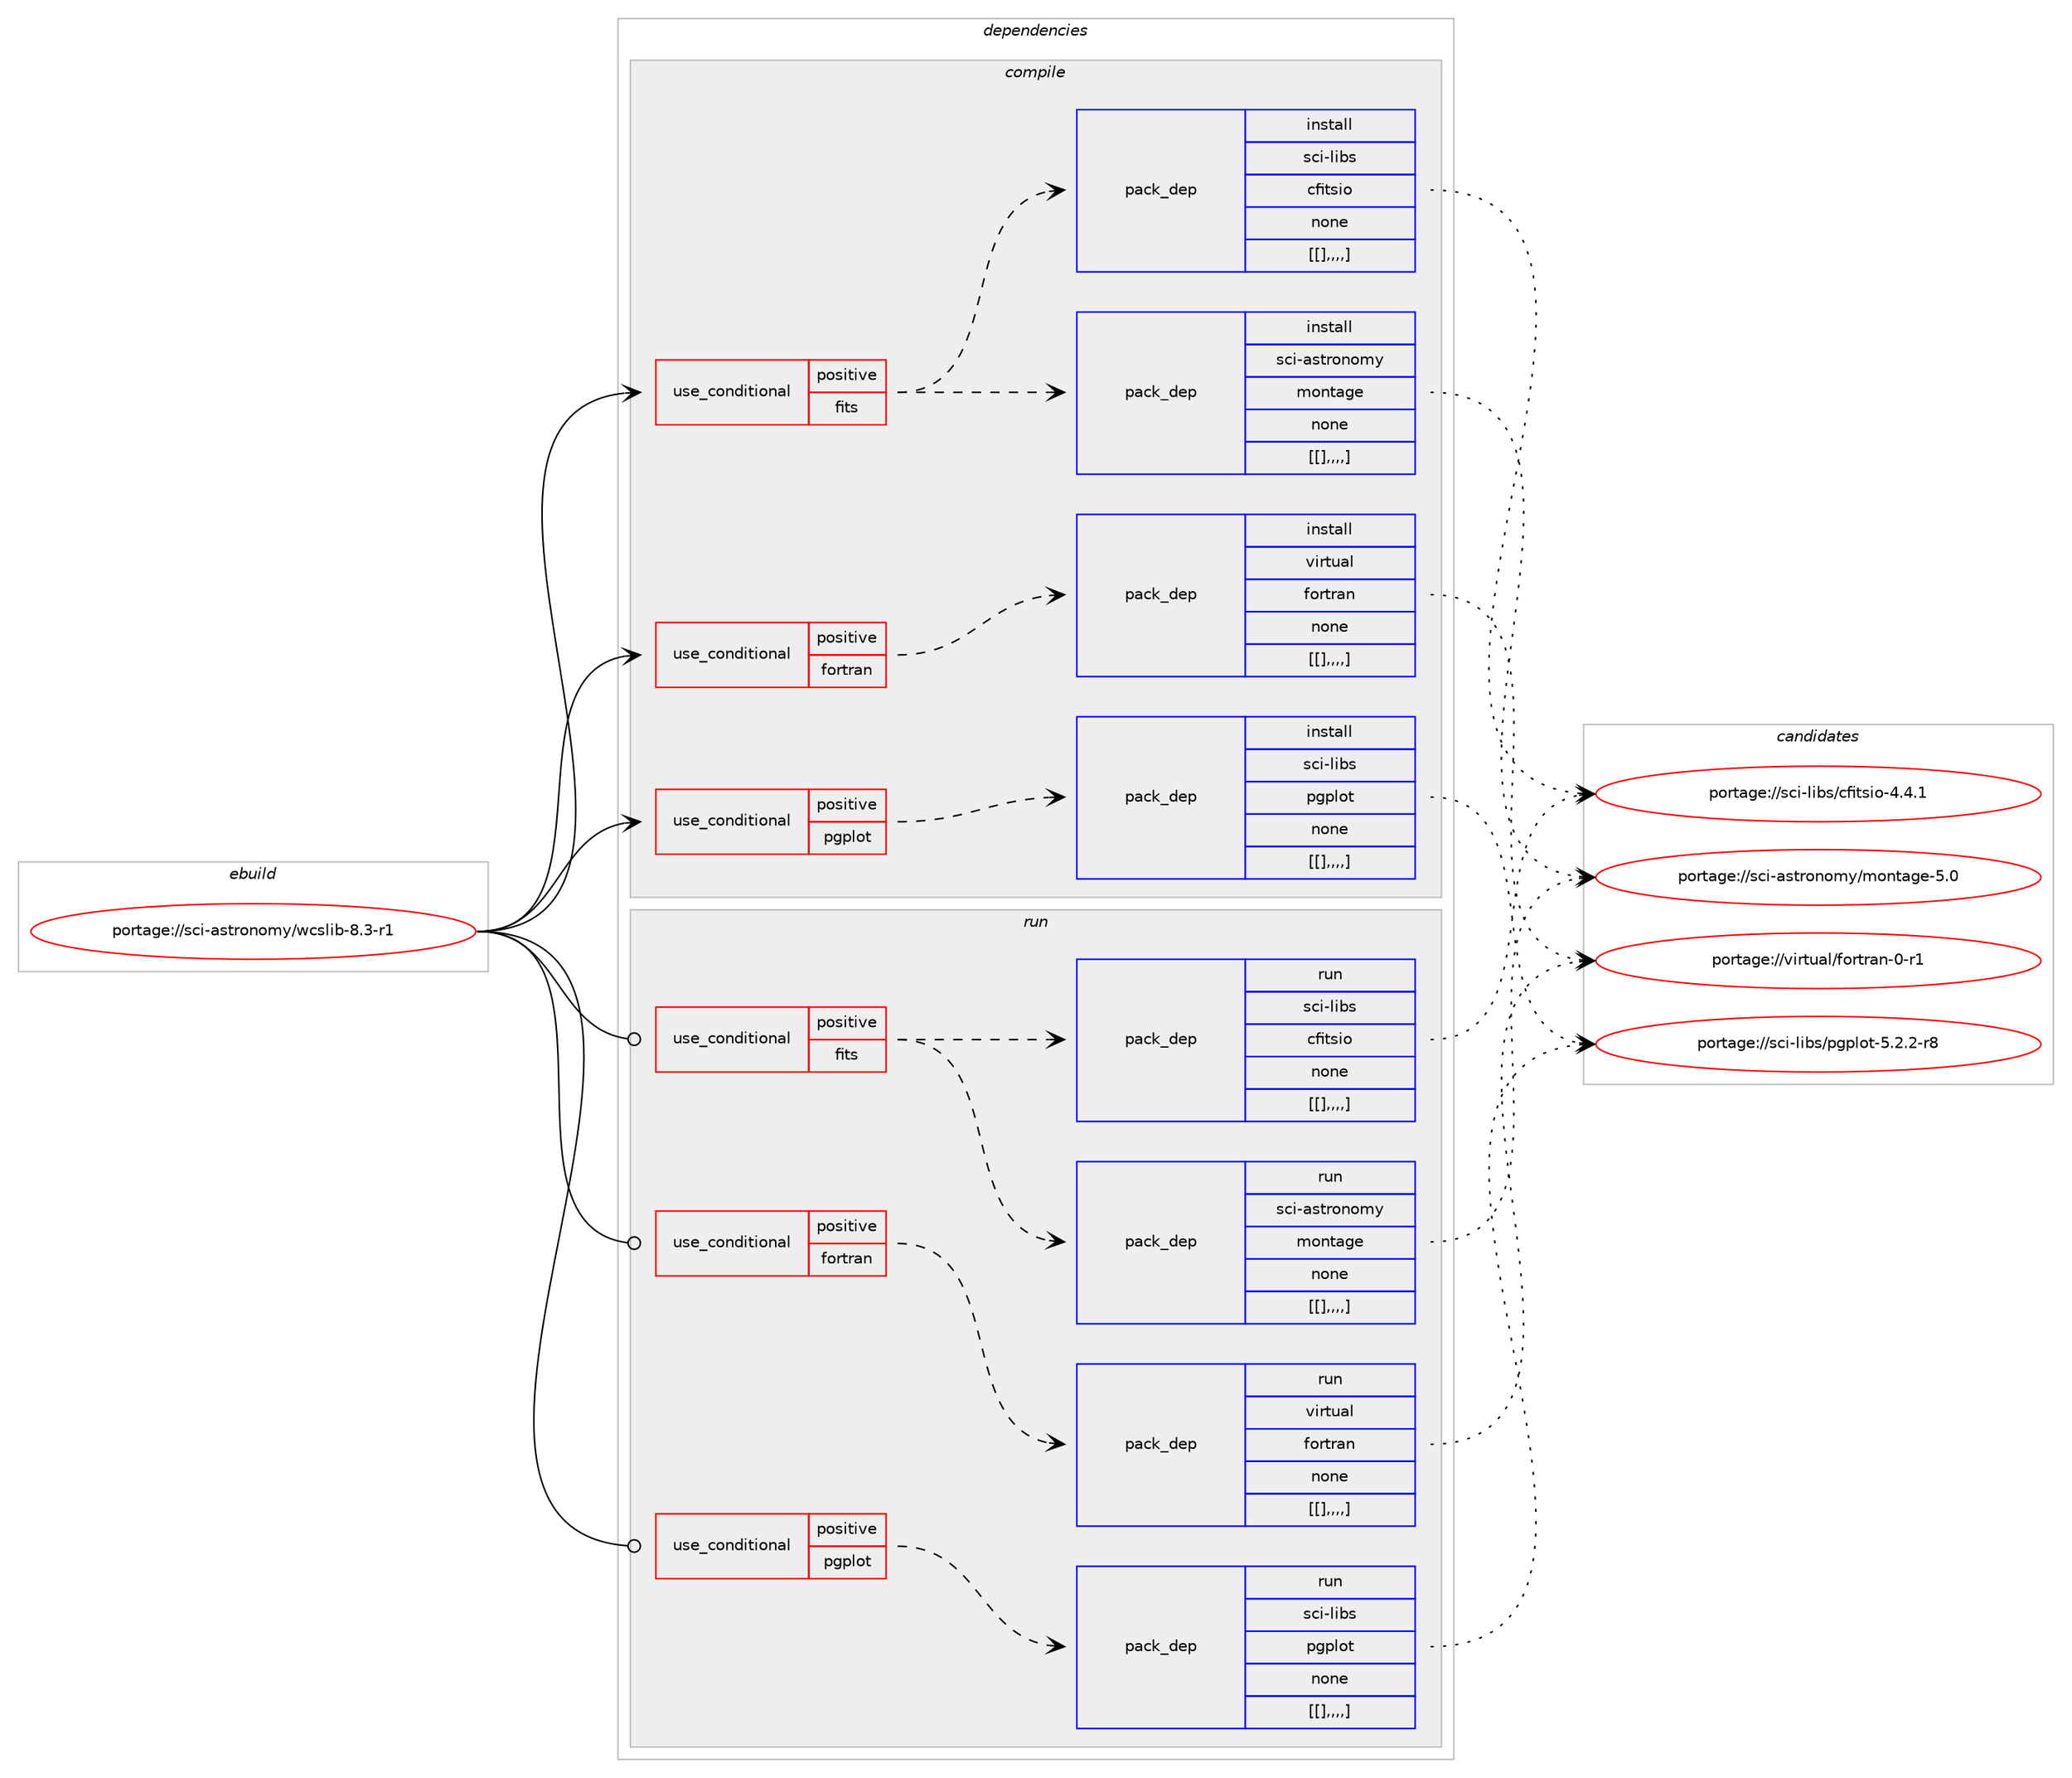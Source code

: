 digraph prolog {

# *************
# Graph options
# *************

newrank=true;
concentrate=true;
compound=true;
graph [rankdir=LR,fontname=Helvetica,fontsize=10,ranksep=1.5];#, ranksep=2.5, nodesep=0.2];
edge  [arrowhead=vee];
node  [fontname=Helvetica,fontsize=10];

# **********
# The ebuild
# **********

subgraph cluster_leftcol {
color=gray;
label=<<i>ebuild</i>>;
id [label="portage://sci-astronomy/wcslib-8.3-r1", color=red, width=4, href="../sci-astronomy/wcslib-8.3-r1.svg"];
}

# ****************
# The dependencies
# ****************

subgraph cluster_midcol {
color=gray;
label=<<i>dependencies</i>>;
subgraph cluster_compile {
fillcolor="#eeeeee";
style=filled;
label=<<i>compile</i>>;
subgraph cond110178 {
dependency415163 [label=<<TABLE BORDER="0" CELLBORDER="1" CELLSPACING="0" CELLPADDING="4"><TR><TD ROWSPAN="3" CELLPADDING="10">use_conditional</TD></TR><TR><TD>positive</TD></TR><TR><TD>fits</TD></TR></TABLE>>, shape=none, color=red];
subgraph pack301883 {
dependency415165 [label=<<TABLE BORDER="0" CELLBORDER="1" CELLSPACING="0" CELLPADDING="4" WIDTH="220"><TR><TD ROWSPAN="6" CELLPADDING="30">pack_dep</TD></TR><TR><TD WIDTH="110">install</TD></TR><TR><TD>sci-astronomy</TD></TR><TR><TD>montage</TD></TR><TR><TD>none</TD></TR><TR><TD>[[],,,,]</TD></TR></TABLE>>, shape=none, color=blue];
}
dependency415163:e -> dependency415165:w [weight=20,style="dashed",arrowhead="vee"];
subgraph pack301885 {
dependency415167 [label=<<TABLE BORDER="0" CELLBORDER="1" CELLSPACING="0" CELLPADDING="4" WIDTH="220"><TR><TD ROWSPAN="6" CELLPADDING="30">pack_dep</TD></TR><TR><TD WIDTH="110">install</TD></TR><TR><TD>sci-libs</TD></TR><TR><TD>cfitsio</TD></TR><TR><TD>none</TD></TR><TR><TD>[[],,,,]</TD></TR></TABLE>>, shape=none, color=blue];
}
dependency415163:e -> dependency415167:w [weight=20,style="dashed",arrowhead="vee"];
}
id:e -> dependency415163:w [weight=20,style="solid",arrowhead="vee"];
subgraph cond110181 {
dependency415170 [label=<<TABLE BORDER="0" CELLBORDER="1" CELLSPACING="0" CELLPADDING="4"><TR><TD ROWSPAN="3" CELLPADDING="10">use_conditional</TD></TR><TR><TD>positive</TD></TR><TR><TD>fortran</TD></TR></TABLE>>, shape=none, color=red];
subgraph pack301887 {
dependency415171 [label=<<TABLE BORDER="0" CELLBORDER="1" CELLSPACING="0" CELLPADDING="4" WIDTH="220"><TR><TD ROWSPAN="6" CELLPADDING="30">pack_dep</TD></TR><TR><TD WIDTH="110">install</TD></TR><TR><TD>virtual</TD></TR><TR><TD>fortran</TD></TR><TR><TD>none</TD></TR><TR><TD>[[],,,,]</TD></TR></TABLE>>, shape=none, color=blue];
}
dependency415170:e -> dependency415171:w [weight=20,style="dashed",arrowhead="vee"];
}
id:e -> dependency415170:w [weight=20,style="solid",arrowhead="vee"];
subgraph cond110183 {
dependency415173 [label=<<TABLE BORDER="0" CELLBORDER="1" CELLSPACING="0" CELLPADDING="4"><TR><TD ROWSPAN="3" CELLPADDING="10">use_conditional</TD></TR><TR><TD>positive</TD></TR><TR><TD>pgplot</TD></TR></TABLE>>, shape=none, color=red];
subgraph pack301889 {
dependency415175 [label=<<TABLE BORDER="0" CELLBORDER="1" CELLSPACING="0" CELLPADDING="4" WIDTH="220"><TR><TD ROWSPAN="6" CELLPADDING="30">pack_dep</TD></TR><TR><TD WIDTH="110">install</TD></TR><TR><TD>sci-libs</TD></TR><TR><TD>pgplot</TD></TR><TR><TD>none</TD></TR><TR><TD>[[],,,,]</TD></TR></TABLE>>, shape=none, color=blue];
}
dependency415173:e -> dependency415175:w [weight=20,style="dashed",arrowhead="vee"];
}
id:e -> dependency415173:w [weight=20,style="solid",arrowhead="vee"];
}
subgraph cluster_compileandrun {
fillcolor="#eeeeee";
style=filled;
label=<<i>compile and run</i>>;
}
subgraph cluster_run {
fillcolor="#eeeeee";
style=filled;
label=<<i>run</i>>;
subgraph cond110185 {
dependency415177 [label=<<TABLE BORDER="0" CELLBORDER="1" CELLSPACING="0" CELLPADDING="4"><TR><TD ROWSPAN="3" CELLPADDING="10">use_conditional</TD></TR><TR><TD>positive</TD></TR><TR><TD>fits</TD></TR></TABLE>>, shape=none, color=red];
subgraph pack301891 {
dependency415179 [label=<<TABLE BORDER="0" CELLBORDER="1" CELLSPACING="0" CELLPADDING="4" WIDTH="220"><TR><TD ROWSPAN="6" CELLPADDING="30">pack_dep</TD></TR><TR><TD WIDTH="110">run</TD></TR><TR><TD>sci-astronomy</TD></TR><TR><TD>montage</TD></TR><TR><TD>none</TD></TR><TR><TD>[[],,,,]</TD></TR></TABLE>>, shape=none, color=blue];
}
dependency415177:e -> dependency415179:w [weight=20,style="dashed",arrowhead="vee"];
subgraph pack301893 {
dependency415182 [label=<<TABLE BORDER="0" CELLBORDER="1" CELLSPACING="0" CELLPADDING="4" WIDTH="220"><TR><TD ROWSPAN="6" CELLPADDING="30">pack_dep</TD></TR><TR><TD WIDTH="110">run</TD></TR><TR><TD>sci-libs</TD></TR><TR><TD>cfitsio</TD></TR><TR><TD>none</TD></TR><TR><TD>[[],,,,]</TD></TR></TABLE>>, shape=none, color=blue];
}
dependency415177:e -> dependency415182:w [weight=20,style="dashed",arrowhead="vee"];
}
id:e -> dependency415177:w [weight=20,style="solid",arrowhead="odot"];
subgraph cond110188 {
dependency415186 [label=<<TABLE BORDER="0" CELLBORDER="1" CELLSPACING="0" CELLPADDING="4"><TR><TD ROWSPAN="3" CELLPADDING="10">use_conditional</TD></TR><TR><TD>positive</TD></TR><TR><TD>fortran</TD></TR></TABLE>>, shape=none, color=red];
subgraph pack301897 {
dependency415188 [label=<<TABLE BORDER="0" CELLBORDER="1" CELLSPACING="0" CELLPADDING="4" WIDTH="220"><TR><TD ROWSPAN="6" CELLPADDING="30">pack_dep</TD></TR><TR><TD WIDTH="110">run</TD></TR><TR><TD>virtual</TD></TR><TR><TD>fortran</TD></TR><TR><TD>none</TD></TR><TR><TD>[[],,,,]</TD></TR></TABLE>>, shape=none, color=blue];
}
dependency415186:e -> dependency415188:w [weight=20,style="dashed",arrowhead="vee"];
}
id:e -> dependency415186:w [weight=20,style="solid",arrowhead="odot"];
subgraph cond110191 {
dependency415194 [label=<<TABLE BORDER="0" CELLBORDER="1" CELLSPACING="0" CELLPADDING="4"><TR><TD ROWSPAN="3" CELLPADDING="10">use_conditional</TD></TR><TR><TD>positive</TD></TR><TR><TD>pgplot</TD></TR></TABLE>>, shape=none, color=red];
subgraph pack301901 {
dependency415195 [label=<<TABLE BORDER="0" CELLBORDER="1" CELLSPACING="0" CELLPADDING="4" WIDTH="220"><TR><TD ROWSPAN="6" CELLPADDING="30">pack_dep</TD></TR><TR><TD WIDTH="110">run</TD></TR><TR><TD>sci-libs</TD></TR><TR><TD>pgplot</TD></TR><TR><TD>none</TD></TR><TR><TD>[[],,,,]</TD></TR></TABLE>>, shape=none, color=blue];
}
dependency415194:e -> dependency415195:w [weight=20,style="dashed",arrowhead="vee"];
}
id:e -> dependency415194:w [weight=20,style="solid",arrowhead="odot"];
}
}

# **************
# The candidates
# **************

subgraph cluster_choices {
rank=same;
color=gray;
label=<<i>candidates</i>>;

subgraph choice301872 {
color=black;
nodesep=1;
choice115991054597115116114111110111109121471091111101169710310145534648 [label="portage://sci-astronomy/montage-5.0", color=red, width=4,href="../sci-astronomy/montage-5.0.svg"];
dependency415165:e -> choice115991054597115116114111110111109121471091111101169710310145534648:w [style=dotted,weight="100"];
}
subgraph choice301873 {
color=black;
nodesep=1;
choice1159910545108105981154799102105116115105111455246524649 [label="portage://sci-libs/cfitsio-4.4.1", color=red, width=4,href="../sci-libs/cfitsio-4.4.1.svg"];
dependency415167:e -> choice1159910545108105981154799102105116115105111455246524649:w [style=dotted,weight="100"];
}
subgraph choice301874 {
color=black;
nodesep=1;
choice11810511411611797108471021111141161149711045484511449 [label="portage://virtual/fortran-0-r1", color=red, width=4,href="../virtual/fortran-0-r1.svg"];
dependency415171:e -> choice11810511411611797108471021111141161149711045484511449:w [style=dotted,weight="100"];
}
subgraph choice301875 {
color=black;
nodesep=1;
choice115991054510810598115471121031121081111164553465046504511456 [label="portage://sci-libs/pgplot-5.2.2-r8", color=red, width=4,href="../sci-libs/pgplot-5.2.2-r8.svg"];
dependency415175:e -> choice115991054510810598115471121031121081111164553465046504511456:w [style=dotted,weight="100"];
}
subgraph choice301876 {
color=black;
nodesep=1;
choice115991054597115116114111110111109121471091111101169710310145534648 [label="portage://sci-astronomy/montage-5.0", color=red, width=4,href="../sci-astronomy/montage-5.0.svg"];
dependency415179:e -> choice115991054597115116114111110111109121471091111101169710310145534648:w [style=dotted,weight="100"];
}
subgraph choice301879 {
color=black;
nodesep=1;
choice1159910545108105981154799102105116115105111455246524649 [label="portage://sci-libs/cfitsio-4.4.1", color=red, width=4,href="../sci-libs/cfitsio-4.4.1.svg"];
dependency415182:e -> choice1159910545108105981154799102105116115105111455246524649:w [style=dotted,weight="100"];
}
subgraph choice301880 {
color=black;
nodesep=1;
choice11810511411611797108471021111141161149711045484511449 [label="portage://virtual/fortran-0-r1", color=red, width=4,href="../virtual/fortran-0-r1.svg"];
dependency415188:e -> choice11810511411611797108471021111141161149711045484511449:w [style=dotted,weight="100"];
}
subgraph choice301881 {
color=black;
nodesep=1;
choice115991054510810598115471121031121081111164553465046504511456 [label="portage://sci-libs/pgplot-5.2.2-r8", color=red, width=4,href="../sci-libs/pgplot-5.2.2-r8.svg"];
dependency415195:e -> choice115991054510810598115471121031121081111164553465046504511456:w [style=dotted,weight="100"];
}
}

}
